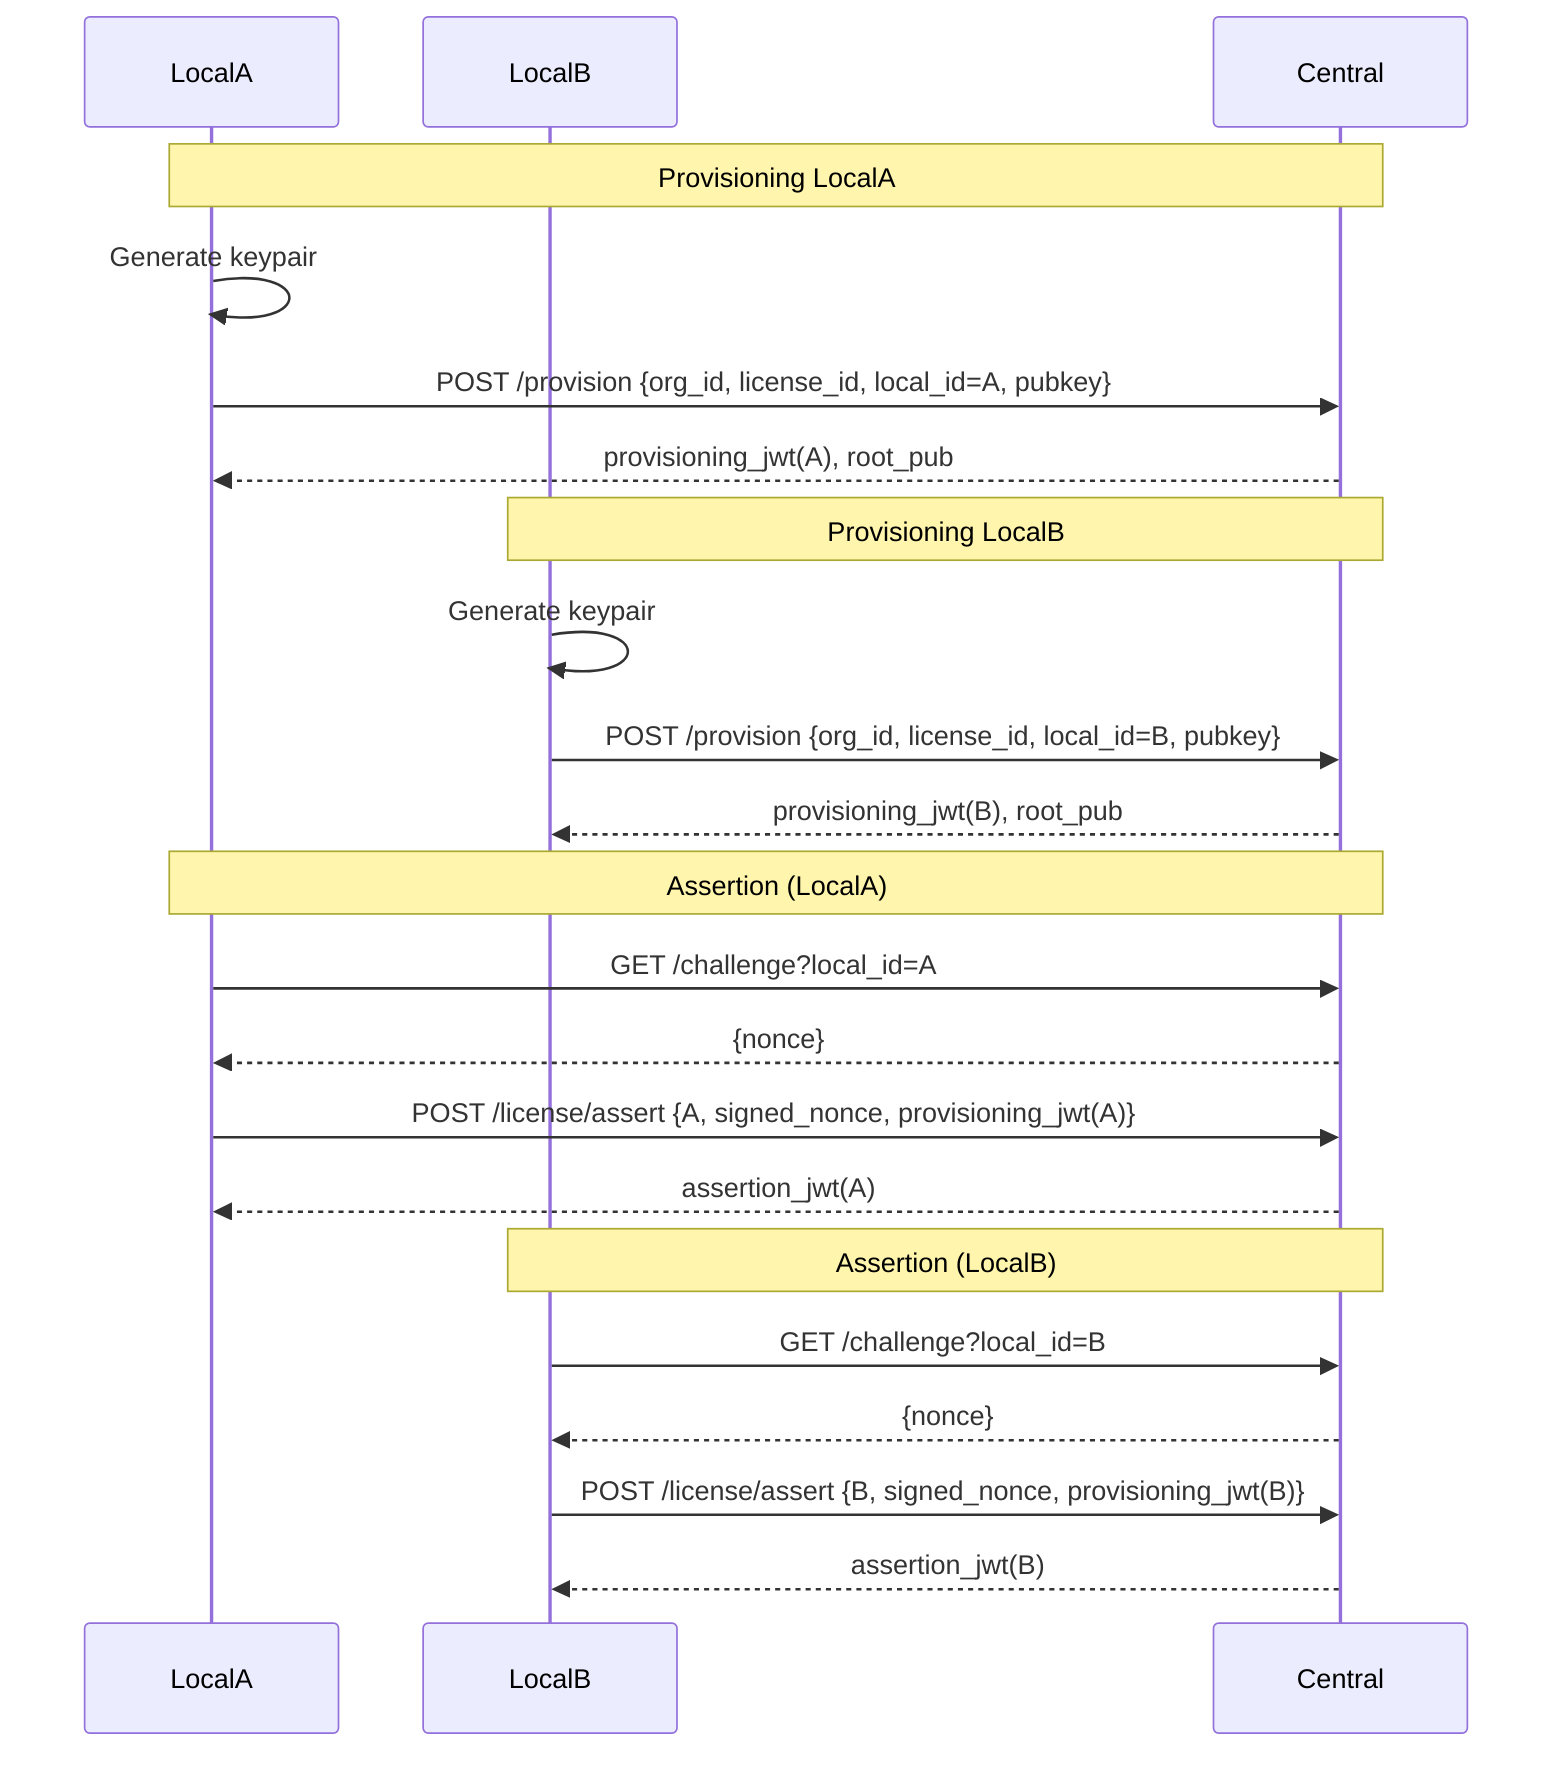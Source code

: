 sequenceDiagram
    participant LocalA
    participant LocalB
    participant Central

    Note over LocalA,Central: Provisioning LocalA
    LocalA->>LocalA: Generate keypair
    LocalA->>Central: POST /provision {org_id, license_id, local_id=A, pubkey}
    Central-->>LocalA: provisioning_jwt(A), root_pub

    Note over LocalB,Central: Provisioning LocalB
    LocalB->>LocalB: Generate keypair
    LocalB->>Central: POST /provision {org_id, license_id, local_id=B, pubkey}
    Central-->>LocalB: provisioning_jwt(B), root_pub

    Note over LocalA,Central: Assertion (LocalA)
    LocalA->>Central: GET /challenge?local_id=A
    Central-->>LocalA: {nonce}
    LocalA->>Central: POST /license/assert {A, signed_nonce, provisioning_jwt(A)}
    Central-->>LocalA: assertion_jwt(A)

    Note over LocalB,Central: Assertion (LocalB)
    LocalB->>Central: GET /challenge?local_id=B
    Central-->>LocalB: {nonce}
    LocalB->>Central: POST /license/assert {B, signed_nonce, provisioning_jwt(B)}
    Central-->>LocalB: assertion_jwt(B)